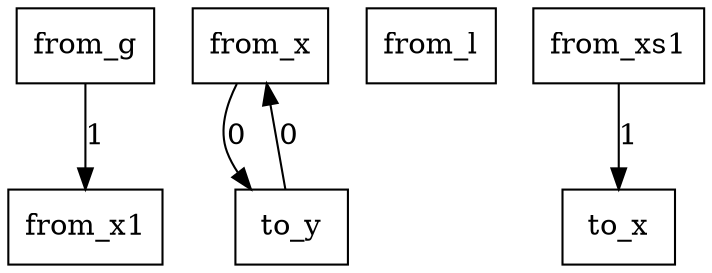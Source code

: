 digraph {
    graph [rankdir=TB
          ,bgcolor=transparent];
    node [shape=box
         ,fillcolor=white
         ,style=filled];
    0 [label=<from_x1>];
    1 [label=<from_x>];
    2 [label=<from_l>];
    3 [label=<from_xs1>];
    4 [label=<from_g>];
    5 [label=<to_x>];
    6 [label=<to_y>];
    1 -> 6 [label=0];
    3 -> 5 [label=1];
    4 -> 0 [label=1];
    6 -> 1 [label=0];
}